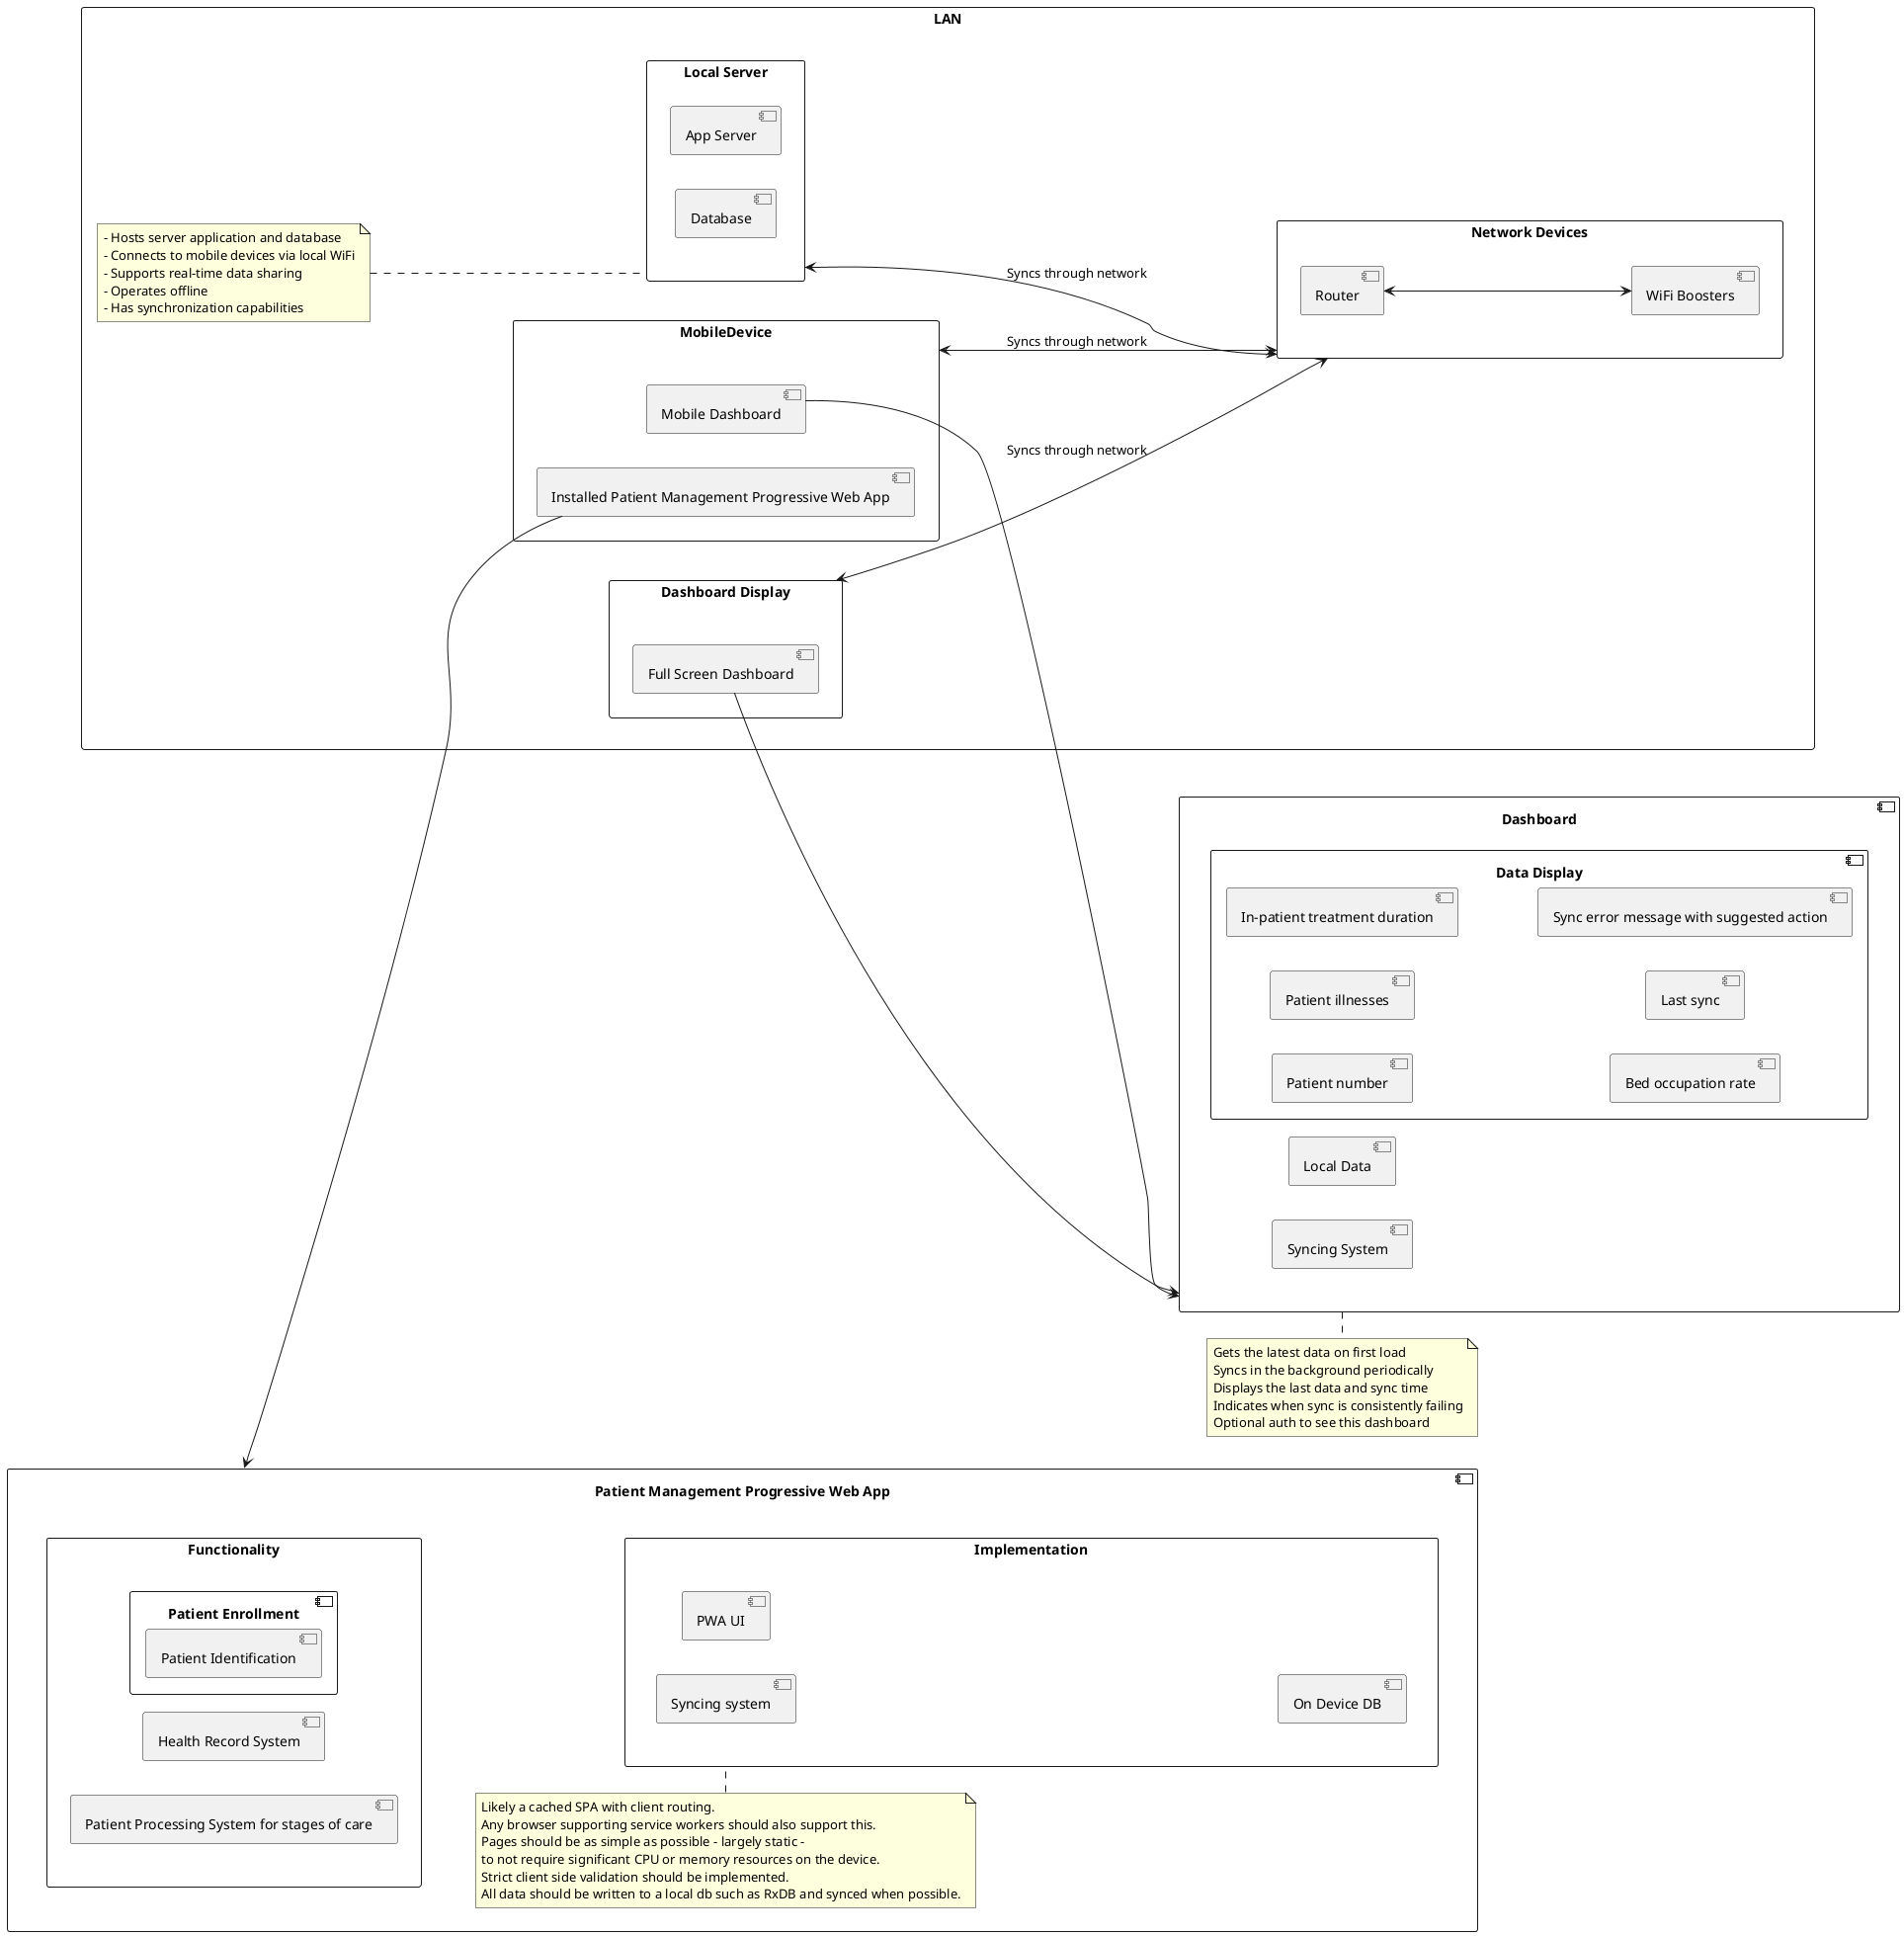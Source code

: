 @startuml
left to right direction
skinparam componentStyle uml2
skinparam packagestyle rectangle 

together {
  component Dashboard {
    component "Local Data"
    component "Syncing System"
    component "Data Display" {
      component "Patient number"
      component "Patient illnesses"
      component "In-patient treatment duration"
      component "Bed occupation rate"
      component "Last sync"
      component "Sync error message with suggested action"
    }
  }
  note bottom of Dashboard 
    Gets the latest data on first load
    Syncs in the background periodically
    Displays the last data and sync time
    Indicates when sync is consistently failing
    Optional auth to see this dashboard
  end note
}
together {
  package LAN {
    package "Network Devices" as Network {
      component Router
      component "WiFi Boosters" as WiFiBoosters
    }
    package "Local Server" as LocalServer {
      component "App Server"
      component Database
    }
    package MobileDevice {
      component "Mobile Dashboard" as MobileDashboard {
      }
      component "Installed Patient Management Progressive Web App" as InstalledPWA {
      }
    }
    package "Dashboard Display" as DashboardDisplay {
      component "Full Screen Dashboard" as FSDashboard {

      }
    }
    note left of LocalServer
      - Hosts server application and database
      - Connects to mobile devices via local WiFi
      - Supports real-time data sharing
      - Operates offline
      - Has synchronization capabilities
    end note
  }

}

component "Patient Management Progressive Web App" as PWA {
  package Functionality {
    component "Patient Enrollment" {
      component "Patient Identification"
    }
    component "Health Record System"
    component "Patient Processing System for stages of care"
  }
  package Implementation {
    together {
      component "Syncing system"
      component "PWA UI" as UI
      component "On Device DB"
    }
  }
  note top of Implementation 
            Likely a cached SPA with client routing.
            Any browser supporting service workers should also support this.
            Pages should be as simple as possible - largely static - 
            to not require significant CPU or memory resources on the device.
            Strict client side validation should be implemented.
            All data should be written to a local db such as RxDB and synced when possible.
  end note
}


Router <--> WiFiBoosters
LocalServer <--> Network: Syncs through network 
MobileDevice <--> Network: Syncs through network 
DashboardDisplay <--> Network: Syncs through network 

Implementation -[hidden]up-> Functionality

FSDashboard -down-> Dashboard
MobileDashboard -down-> Dashboard
InstalledPWA -up-> PWA


@enduml
